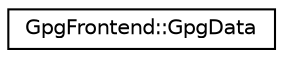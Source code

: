 digraph "Graphical Class Hierarchy"
{
 // INTERACTIVE_SVG=YES
 // LATEX_PDF_SIZE
  edge [fontname="Helvetica",fontsize="10",labelfontname="Helvetica",labelfontsize="10"];
  node [fontname="Helvetica",fontsize="10",shape=record];
  rankdir="LR";
  Node0 [label="GpgFrontend::GpgData",height=0.2,width=0.4,color="black", fillcolor="white", style="filled",URL="$classGpgFrontend_1_1GpgData.html",tooltip=" "];
}
